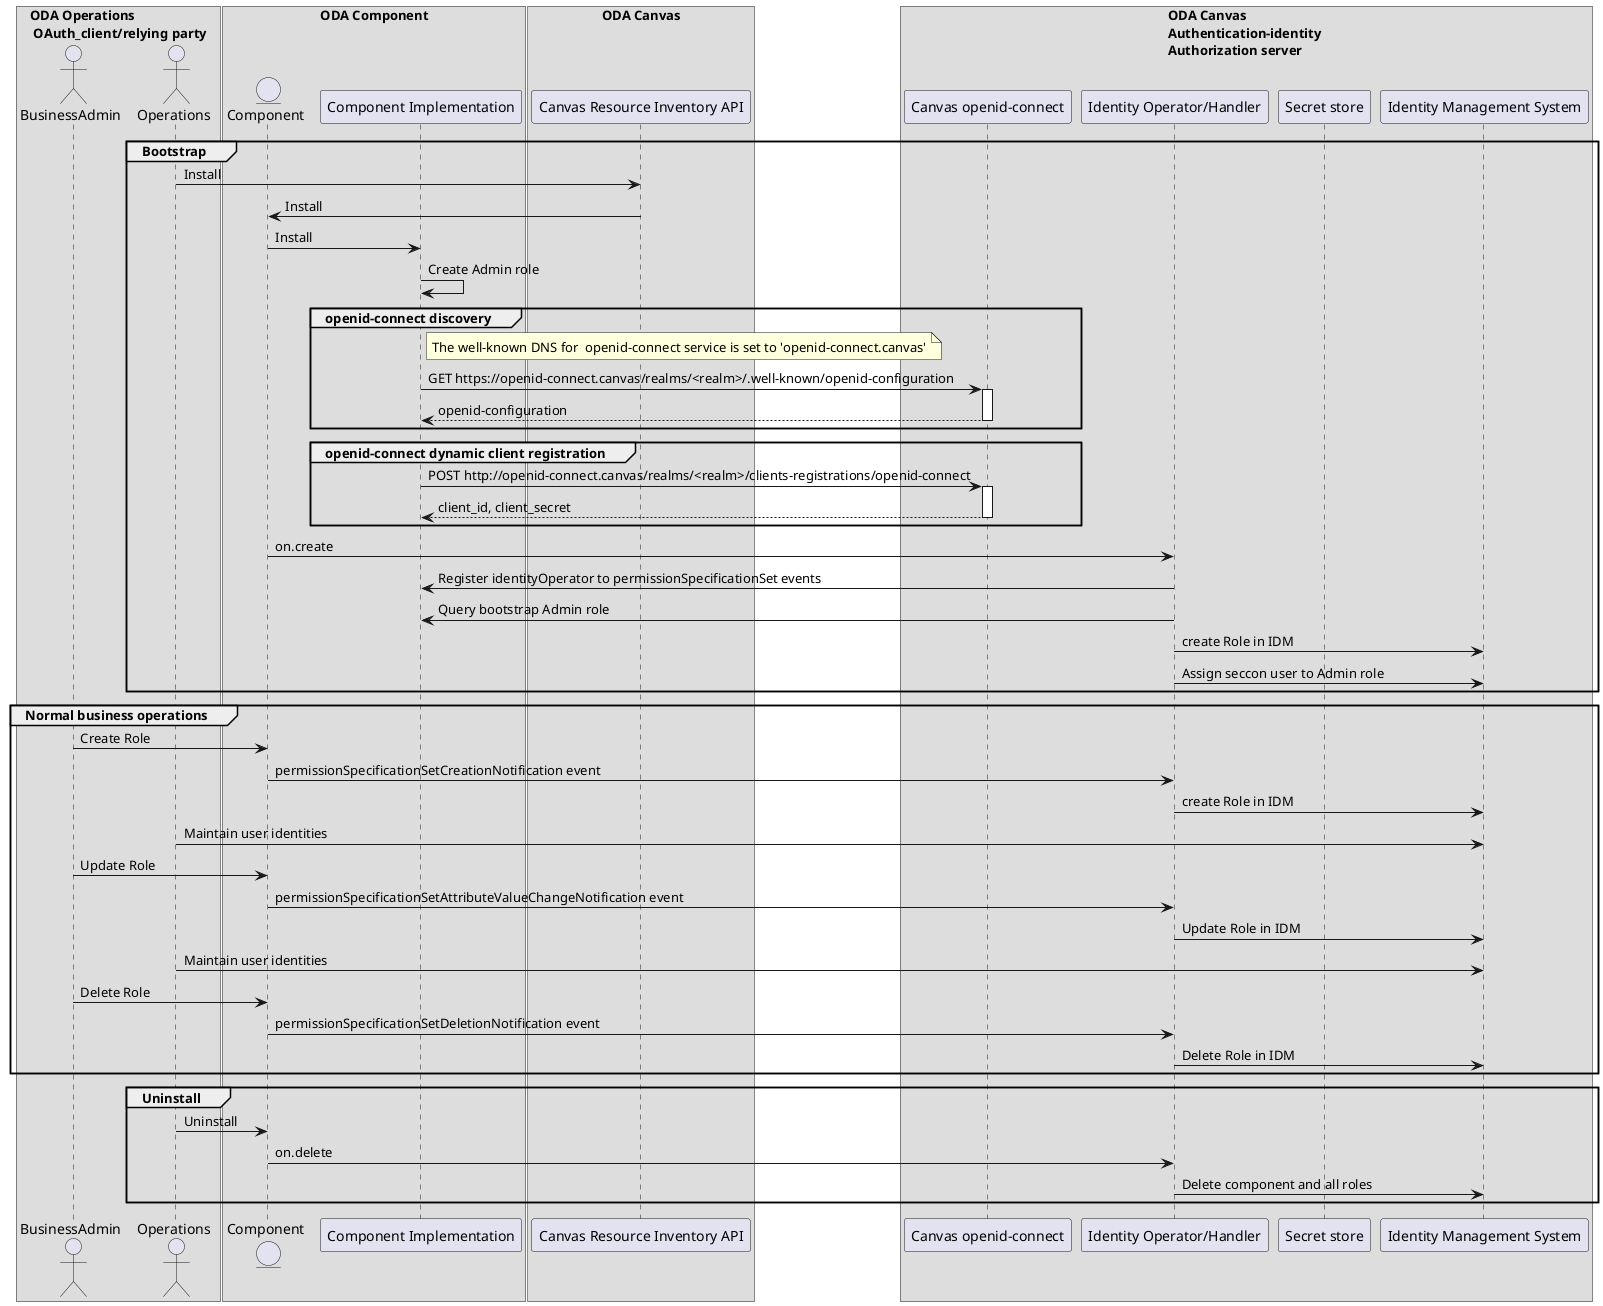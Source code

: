 @startuml

!define Swimlane1

box "ODA Operations \n OAuth_client/relying party"
    actor BusinessAdmin
    actor Operations
end box


box "ODA Component"
    entity Component
    participant "Component Implementation" as ComponentImplementation
end box
box "ODA Canvas"
    participant "Canvas Resource Inventory API"
end box

box "ODA Canvas \nAuthentication-identity \nAuthorization server"
    participant "Canvas openid-connect" as S1
    participant "Identity Operator/Handler" as identityOperator
    participant "Secret store" as SecretStore
    participant "Identity Management System" as IDM
end box



group Bootstrap
"Canvas Resource Inventory API" <- Operations : Install
Component <- "Canvas Resource Inventory API" : Install
Component -> ComponentImplementation : Install
ComponentImplementation -> ComponentImplementation: Create Admin role

group openid-connect discovery
note right of ComponentImplementation
    The well-known DNS for  openid-connect service is set to 'openid-connect.canvas'
end note
ComponentImplementation -> S1++: GET https://openid-connect.canvas/realms/<realm>/.well-known/openid-configuration
return openid-configuration
end group

group openid-connect dynamic client registration
ComponentImplementation -> S1++: POST http://openid-connect.canvas/realms/<realm>/clients-registrations/openid-connect
return client_id, client_secret
end group

Component -> identityOperator: on.create 

identityOperator -> ComponentImplementation: Register identityOperator to permissionSpecificationSet events

identityOperator -> ComponentImplementation : Query bootstrap Admin role
identityOperator -> IDM: create Role in IDM
identityOperator -> IDM: Assign seccon user to Admin role

end 
group Normal business operations

BusinessAdmin -> Component: Create Role
Component-> identityOperator: permissionSpecificationSetCreationNotification event
identityOperator -> IDM: create Role in IDM
Operations->IDM  : Maintain user identities
BusinessAdmin -> Component: Update Role
Component-> identityOperator: permissionSpecificationSetAttributeValueChangeNotification event
identityOperator -> IDM: Update Role in IDM
Operations->IDM  : Maintain user identities
BusinessAdmin -> Component: Delete Role
Component-> identityOperator: permissionSpecificationSetDeletionNotification event
identityOperator -> IDM: Delete Role in IDM

end
group Uninstall
Operations -> Component  : Uninstall
Component -> identityOperator: on.delete 
identityOperator -> IDM: Delete component and all roles
end

@enduml

